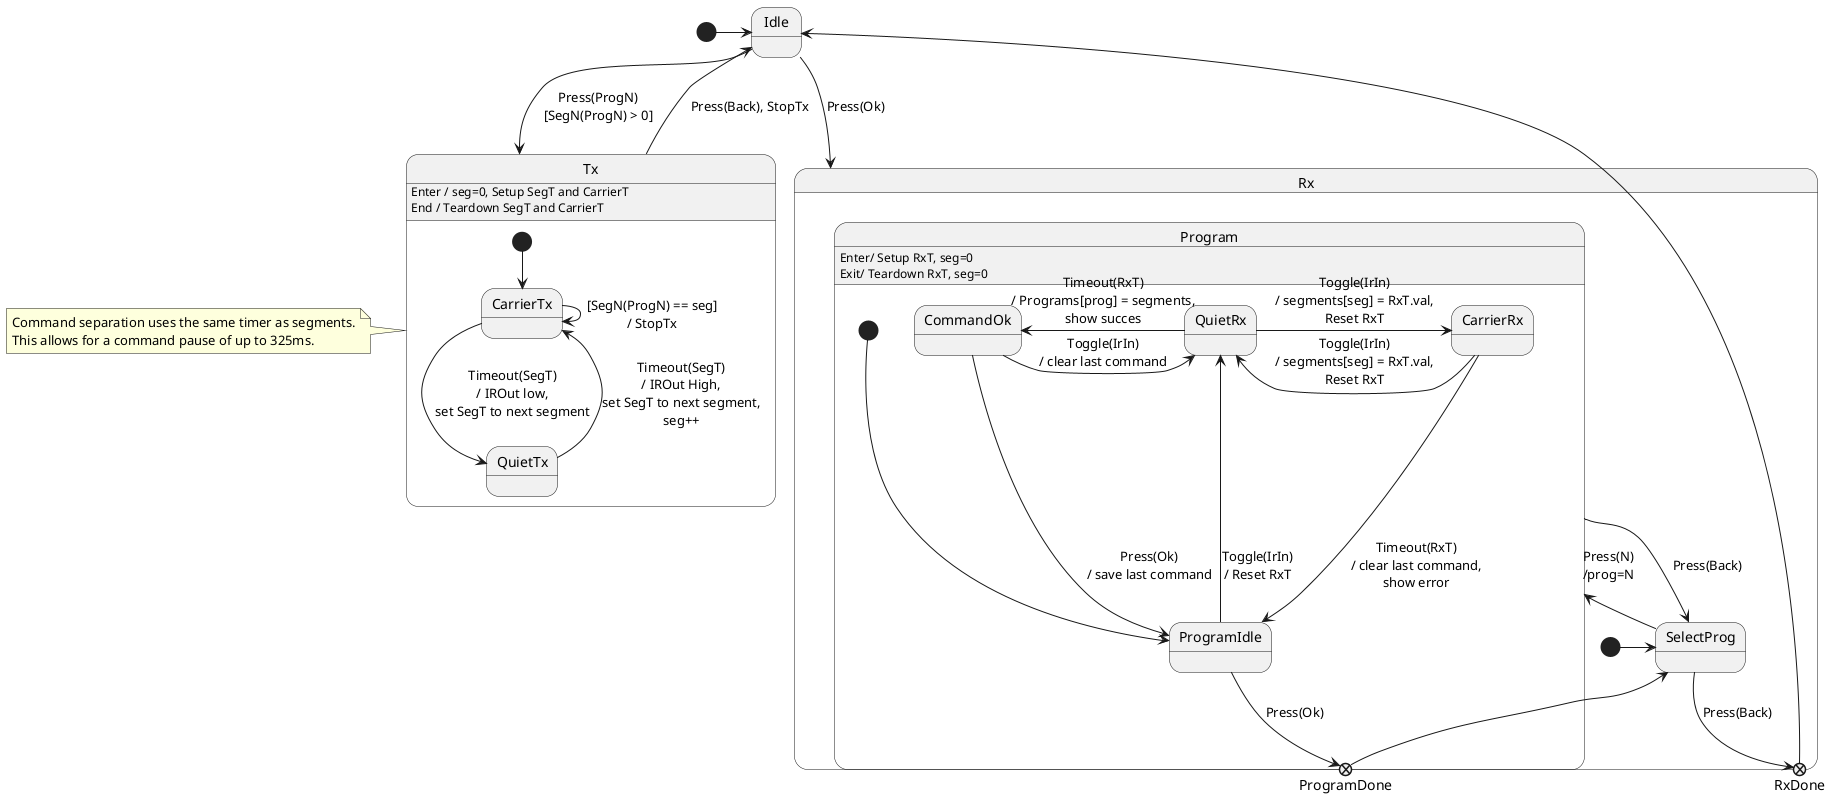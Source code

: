 @startuml
[*] -> Idle
Idle --> Tx : Press(ProgN)\n[SegN(ProgN) > 0]
Idle --> Rx : Press(Ok)

state Rx {
  state RxDone <<exitPoint>>
  [*] -> SelectProg
  state Program{
      state ProgramDone <<exitPoint>>
      [*] --> ProgramIdle
      ProgramIdle --> ProgramDone : Press(Ok)
      ProgramDone --> SelectProg
      ProgramIdle --> QuietRx: Toggle(IrIn)\n/ Reset RxT

      QuietRx -> CarrierRx: Toggle(IrIn)\n/ segments[seg] = RxT.val,\nReset RxT
      CarrierRx -> QuietRx: Toggle(IrIn)\n/ segments[seg] = RxT.val,\nReset RxT
      CarrierRx --> ProgramIdle: Timeout(RxT)\n/ clear last command,\nshow error
      QuietRx -> CommandOk: Timeout(RxT)\n/ Programs[prog] = segments,\nshow succes
      CommandOk -> ProgramIdle: Press(Ok)\n/ save last command
      CommandOk -> QuietRx: Toggle(IrIn)\n/ clear last command
  }
  Program: Enter/ Setup RxT, seg=0
  Program: Exit/ Teardown RxT, seg=0
  SelectProg -> Program: Press(N)\n/prog=N
  Program --> SelectProg: Press(Back)
  SelectProg --> RxDone: Press(Back)
  RxDone -> Idle
}



state Tx {
  [*] --> CarrierTx
  CarrierTx --> QuietTx : Timeout(SegT)\n/ IROut low,\nset SegT to next segment
  QuietTx --> CarrierTx : Timeout(SegT)\n/ IROut High,\nset SegT to next segment,\nseg++
  CarrierTx -> CarrierTx : [SegN(ProgN) == seg]\n/ StopTx
}
Tx: Enter / seg=0, Setup SegT and CarrierT
Tx: End / Teardown SegT and CarrierT
note left of Tx: Command separation uses the same timer as segments.\nThis allows for a command pause of up to 325ms.
Tx --> Idle : Press(Back), StopTx


Rx -[hidden]> Tx 
@enduml